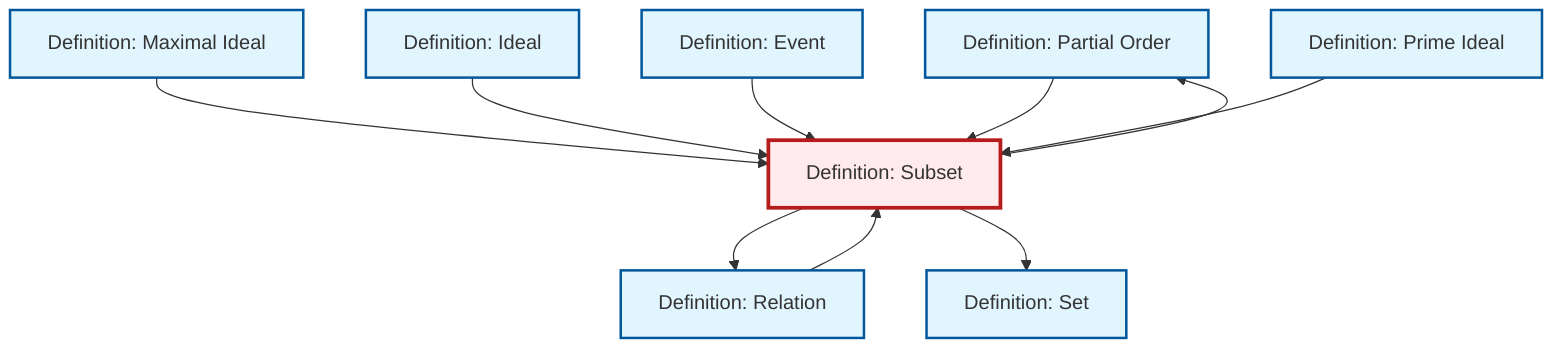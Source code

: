 graph TD
    classDef definition fill:#e1f5fe,stroke:#01579b,stroke-width:2px
    classDef theorem fill:#f3e5f5,stroke:#4a148c,stroke-width:2px
    classDef axiom fill:#fff3e0,stroke:#e65100,stroke-width:2px
    classDef example fill:#e8f5e9,stroke:#1b5e20,stroke-width:2px
    classDef current fill:#ffebee,stroke:#b71c1c,stroke-width:3px
    def-partial-order["Definition: Partial Order"]:::definition
    def-event["Definition: Event"]:::definition
    def-prime-ideal["Definition: Prime Ideal"]:::definition
    def-relation["Definition: Relation"]:::definition
    def-ideal["Definition: Ideal"]:::definition
    def-subset["Definition: Subset"]:::definition
    def-maximal-ideal["Definition: Maximal Ideal"]:::definition
    def-set["Definition: Set"]:::definition
    def-maximal-ideal --> def-subset
    def-ideal --> def-subset
    def-subset --> def-partial-order
    def-subset --> def-relation
    def-subset --> def-set
    def-event --> def-subset
    def-partial-order --> def-subset
    def-prime-ideal --> def-subset
    def-relation --> def-subset
    class def-subset current